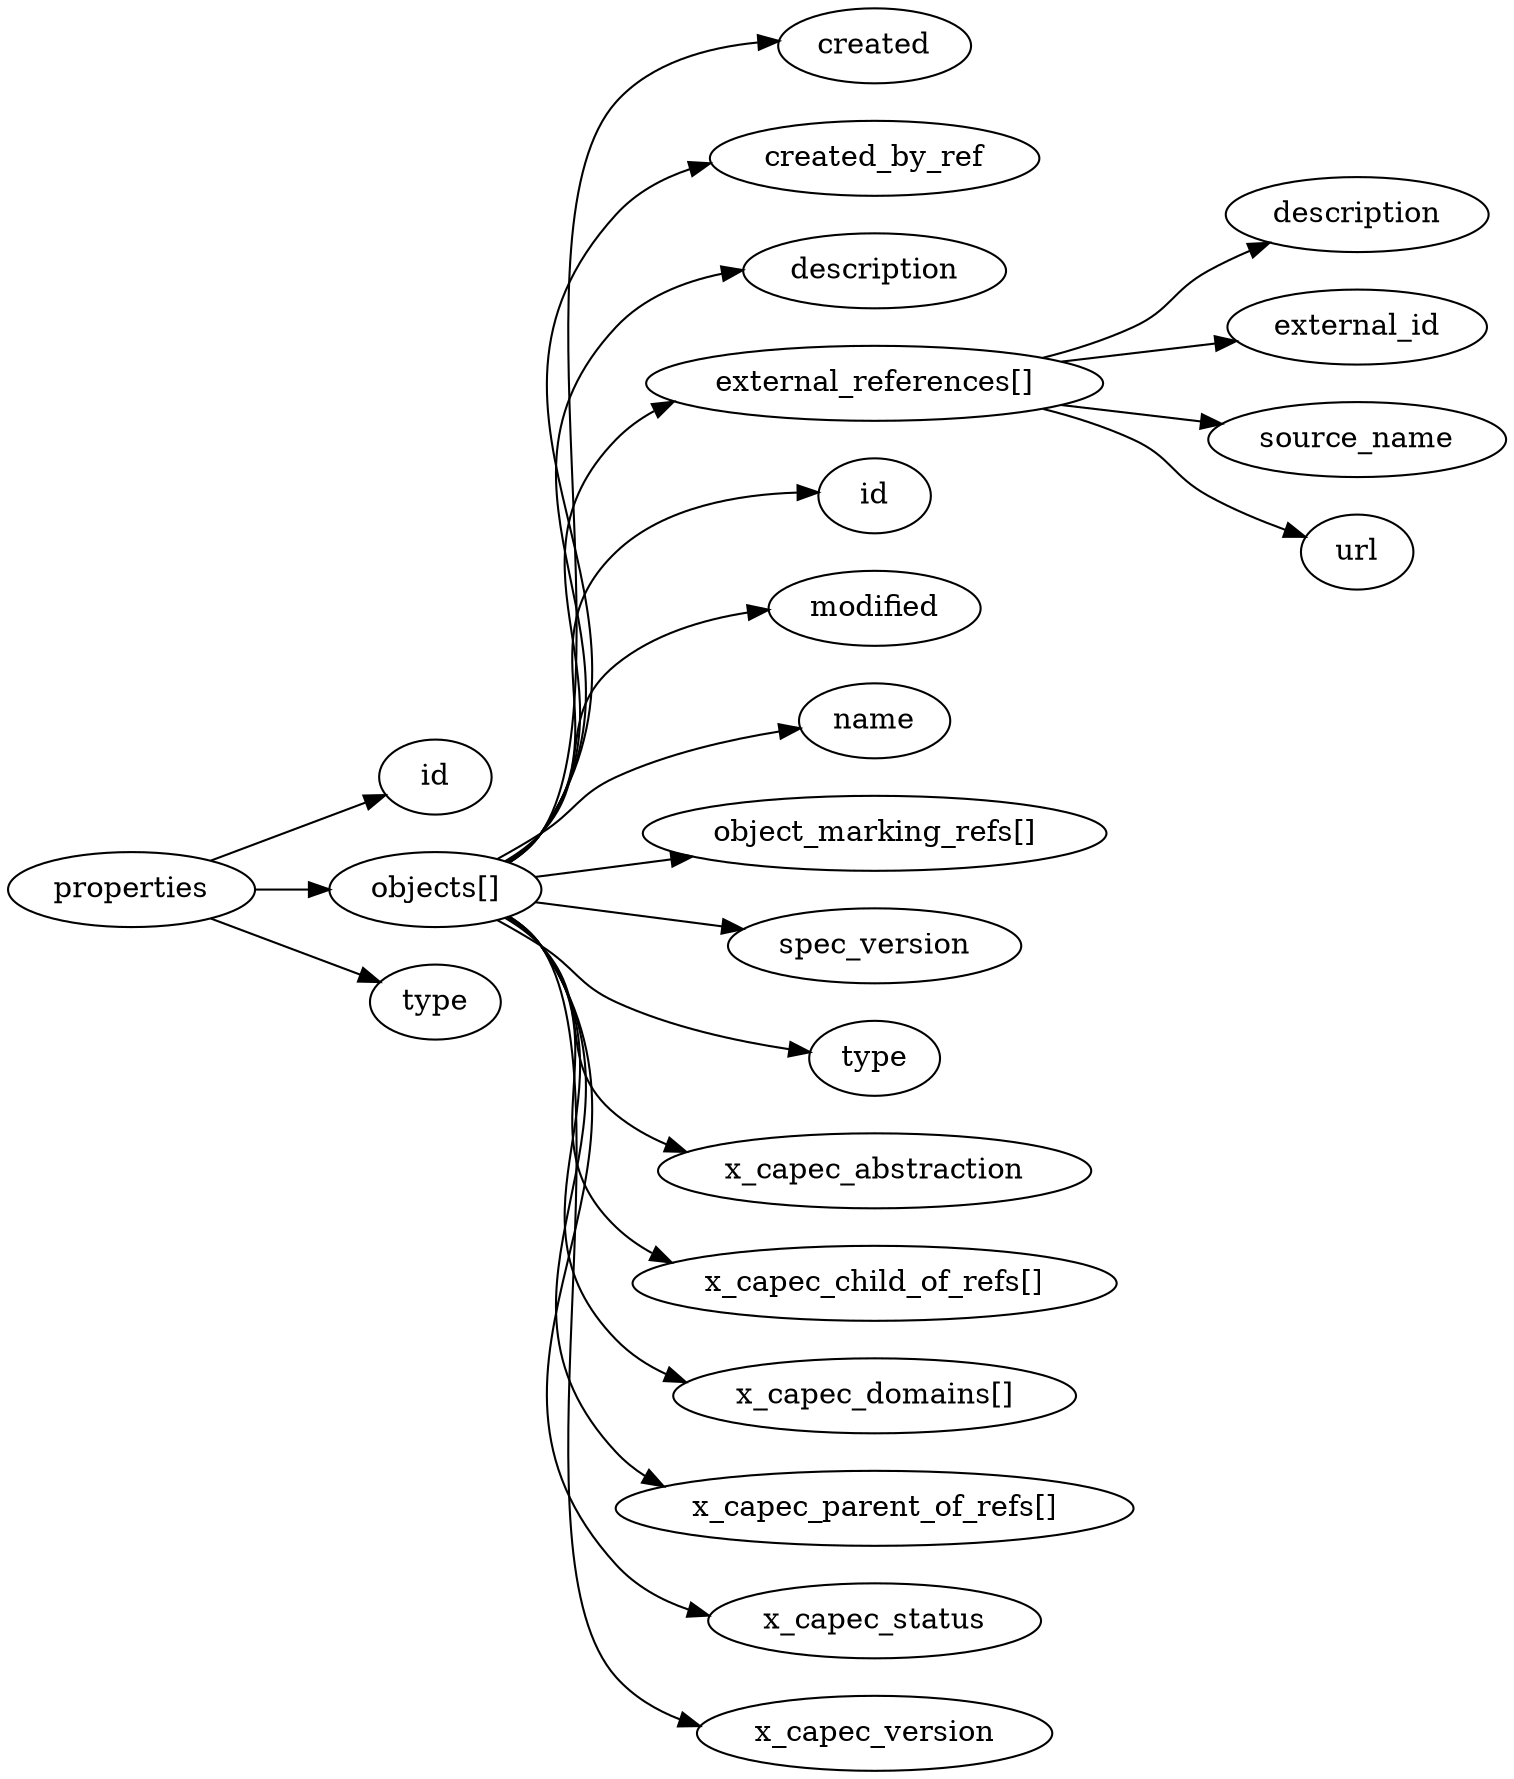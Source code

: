 digraph {
    graph [rankdir=LR]
    "id" [label="id"]
    "objects" [label="objects[]"]
    "objects.created" [label="created"]
    "objects.created_by_ref" [label="created_by_ref"]
    "objects.description" [label="description"]
    "objects.external_references" [label="external_references[]"]
    "objects.external_references.description" [label="description"]
    "objects.external_references.external_id" [label="external_id"]
    "objects.external_references.source_name" [label="source_name"]
    "objects.external_references.url" [label="url"]
    "objects.id" [label="id"]
    "objects.modified" [label="modified"]
    "objects.name" [label="name"]
    "objects.object_marking_refs" [label="object_marking_refs[]"]
    "objects.spec_version" [label="spec_version"]
    "objects.type" [label="type"]
    "objects.x_capec_abstraction" [label="x_capec_abstraction"]
    "objects.x_capec_child_of_refs" [label="x_capec_child_of_refs[]"]
    "objects.x_capec_domains" [label="x_capec_domains[]"]
    "objects.x_capec_parent_of_refs" [label="x_capec_parent_of_refs[]"]
    "objects.x_capec_status" [label="x_capec_status"]
    "objects.x_capec_version" [label="x_capec_version"]
    "type" [label="type"]
    "properties" -> "id"
    "properties" -> "objects"
    "properties" -> "type"
    "objects" -> "objects.created"
    "objects" -> "objects.created_by_ref"
    "objects" -> "objects.description"
    "objects" -> "objects.external_references"
    "objects" -> "objects.id"
    "objects" -> "objects.modified"
    "objects" -> "objects.name"
    "objects" -> "objects.object_marking_refs"
    "objects" -> "objects.spec_version"
    "objects" -> "objects.type"
    "objects" -> "objects.x_capec_abstraction"
    "objects" -> "objects.x_capec_child_of_refs"
    "objects" -> "objects.x_capec_domains"
    "objects" -> "objects.x_capec_parent_of_refs"
    "objects" -> "objects.x_capec_status"
    "objects" -> "objects.x_capec_version"
    "objects.external_references" -> "objects.external_references.external_id"
    "objects.external_references" -> "objects.external_references.source_name"
    "objects.external_references" -> "objects.external_references.url"
    "objects.external_references" -> "objects.external_references.description"
}